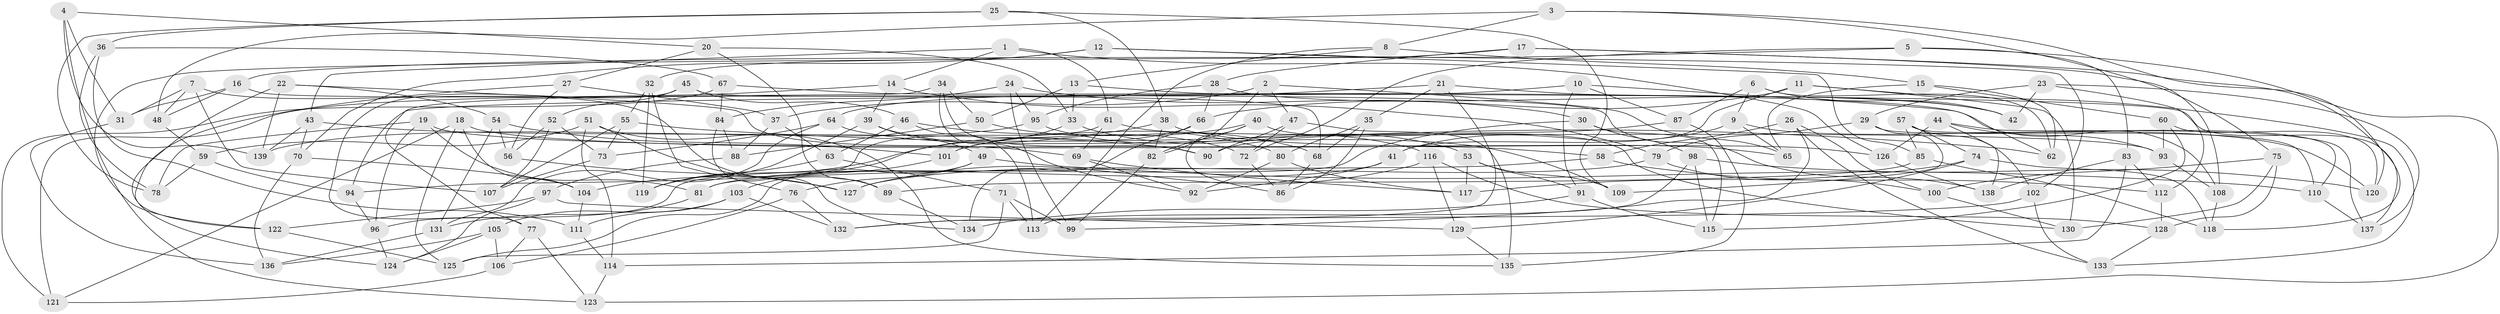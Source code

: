 // coarse degree distribution, {4: 0.2976190476190476, 6: 0.4166666666666667, 5: 0.21428571428571427, 3: 0.07142857142857142}
// Generated by graph-tools (version 1.1) at 2025/38/03/04/25 23:38:14]
// undirected, 139 vertices, 278 edges
graph export_dot {
  node [color=gray90,style=filled];
  1;
  2;
  3;
  4;
  5;
  6;
  7;
  8;
  9;
  10;
  11;
  12;
  13;
  14;
  15;
  16;
  17;
  18;
  19;
  20;
  21;
  22;
  23;
  24;
  25;
  26;
  27;
  28;
  29;
  30;
  31;
  32;
  33;
  34;
  35;
  36;
  37;
  38;
  39;
  40;
  41;
  42;
  43;
  44;
  45;
  46;
  47;
  48;
  49;
  50;
  51;
  52;
  53;
  54;
  55;
  56;
  57;
  58;
  59;
  60;
  61;
  62;
  63;
  64;
  65;
  66;
  67;
  68;
  69;
  70;
  71;
  72;
  73;
  74;
  75;
  76;
  77;
  78;
  79;
  80;
  81;
  82;
  83;
  84;
  85;
  86;
  87;
  88;
  89;
  90;
  91;
  92;
  93;
  94;
  95;
  96;
  97;
  98;
  99;
  100;
  101;
  102;
  103;
  104;
  105;
  106;
  107;
  108;
  109;
  110;
  111;
  112;
  113;
  114;
  115;
  116;
  117;
  118;
  119;
  120;
  121;
  122;
  123;
  124;
  125;
  126;
  127;
  128;
  129;
  130;
  131;
  132;
  133;
  134;
  135;
  136;
  137;
  138;
  139;
  1 -- 126;
  1 -- 43;
  1 -- 14;
  1 -- 61;
  2 -- 82;
  2 -- 47;
  2 -- 65;
  2 -- 37;
  3 -- 120;
  3 -- 48;
  3 -- 8;
  3 -- 75;
  4 -- 123;
  4 -- 31;
  4 -- 20;
  4 -- 139;
  5 -- 83;
  5 -- 72;
  5 -- 123;
  5 -- 16;
  6 -- 87;
  6 -- 9;
  6 -- 42;
  6 -- 62;
  7 -- 89;
  7 -- 107;
  7 -- 48;
  7 -- 31;
  8 -- 15;
  8 -- 113;
  8 -- 13;
  9 -- 41;
  9 -- 65;
  9 -- 120;
  10 -- 62;
  10 -- 94;
  10 -- 91;
  10 -- 87;
  11 -- 133;
  11 -- 66;
  11 -- 130;
  11 -- 41;
  12 -- 32;
  12 -- 85;
  12 -- 102;
  12 -- 70;
  13 -- 50;
  13 -- 137;
  13 -- 33;
  14 -- 121;
  14 -- 39;
  14 -- 79;
  15 -- 62;
  15 -- 65;
  15 -- 60;
  16 -- 138;
  16 -- 48;
  16 -- 31;
  17 -- 108;
  17 -- 28;
  17 -- 118;
  17 -- 122;
  18 -- 126;
  18 -- 104;
  18 -- 121;
  18 -- 125;
  19 -- 58;
  19 -- 81;
  19 -- 96;
  19 -- 78;
  20 -- 89;
  20 -- 33;
  20 -- 27;
  21 -- 35;
  21 -- 132;
  21 -- 42;
  21 -- 64;
  22 -- 122;
  22 -- 139;
  22 -- 69;
  22 -- 54;
  23 -- 137;
  23 -- 29;
  23 -- 42;
  23 -- 112;
  24 -- 84;
  24 -- 95;
  24 -- 30;
  24 -- 99;
  25 -- 36;
  25 -- 109;
  25 -- 78;
  25 -- 38;
  26 -- 99;
  26 -- 58;
  26 -- 100;
  26 -- 133;
  27 -- 37;
  27 -- 56;
  27 -- 124;
  28 -- 95;
  28 -- 66;
  28 -- 42;
  29 -- 109;
  29 -- 79;
  29 -- 110;
  30 -- 98;
  30 -- 115;
  30 -- 96;
  31 -- 136;
  32 -- 119;
  32 -- 76;
  32 -- 55;
  33 -- 53;
  33 -- 119;
  34 -- 92;
  34 -- 90;
  34 -- 77;
  34 -- 50;
  35 -- 86;
  35 -- 80;
  35 -- 68;
  36 -- 67;
  36 -- 111;
  36 -- 78;
  37 -- 88;
  37 -- 63;
  38 -- 65;
  38 -- 82;
  38 -- 104;
  39 -- 49;
  39 -- 72;
  39 -- 119;
  40 -- 86;
  40 -- 101;
  40 -- 130;
  40 -- 82;
  41 -- 92;
  41 -- 81;
  43 -- 139;
  43 -- 90;
  43 -- 70;
  44 -- 126;
  44 -- 138;
  44 -- 137;
  44 -- 93;
  45 -- 46;
  45 -- 52;
  45 -- 77;
  45 -- 68;
  46 -- 63;
  46 -- 113;
  46 -- 80;
  47 -- 72;
  47 -- 90;
  47 -- 135;
  48 -- 59;
  49 -- 76;
  49 -- 125;
  49 -- 110;
  50 -- 88;
  50 -- 68;
  51 -- 135;
  51 -- 114;
  51 -- 59;
  51 -- 127;
  52 -- 107;
  52 -- 56;
  52 -- 73;
  53 -- 109;
  53 -- 91;
  53 -- 117;
  54 -- 131;
  54 -- 56;
  54 -- 101;
  55 -- 62;
  55 -- 107;
  55 -- 73;
  56 -- 127;
  57 -- 85;
  57 -- 110;
  57 -- 74;
  57 -- 102;
  58 -- 112;
  58 -- 81;
  59 -- 78;
  59 -- 94;
  60 -- 120;
  60 -- 115;
  60 -- 93;
  61 -- 69;
  61 -- 94;
  61 -- 93;
  63 -- 71;
  63 -- 119;
  64 -- 109;
  64 -- 73;
  64 -- 131;
  66 -- 101;
  66 -- 134;
  67 -- 108;
  67 -- 121;
  67 -- 84;
  68 -- 86;
  69 -- 92;
  69 -- 117;
  70 -- 136;
  70 -- 104;
  71 -- 99;
  71 -- 125;
  71 -- 113;
  72 -- 86;
  73 -- 107;
  74 -- 118;
  74 -- 117;
  74 -- 129;
  75 -- 130;
  75 -- 128;
  75 -- 100;
  76 -- 106;
  76 -- 132;
  77 -- 123;
  77 -- 106;
  79 -- 127;
  79 -- 100;
  80 -- 92;
  80 -- 117;
  81 -- 131;
  82 -- 99;
  83 -- 114;
  83 -- 112;
  83 -- 138;
  84 -- 88;
  84 -- 134;
  85 -- 89;
  85 -- 118;
  87 -- 135;
  87 -- 90;
  88 -- 97;
  89 -- 134;
  91 -- 134;
  91 -- 115;
  93 -- 108;
  94 -- 96;
  95 -- 139;
  95 -- 116;
  96 -- 124;
  97 -- 122;
  97 -- 124;
  97 -- 129;
  98 -- 120;
  98 -- 113;
  98 -- 115;
  100 -- 130;
  101 -- 103;
  102 -- 133;
  102 -- 132;
  103 -- 132;
  103 -- 105;
  103 -- 111;
  104 -- 111;
  105 -- 136;
  105 -- 106;
  105 -- 124;
  106 -- 121;
  108 -- 118;
  110 -- 137;
  111 -- 114;
  112 -- 128;
  114 -- 123;
  116 -- 127;
  116 -- 129;
  116 -- 128;
  122 -- 125;
  126 -- 138;
  128 -- 133;
  129 -- 135;
  131 -- 136;
}
